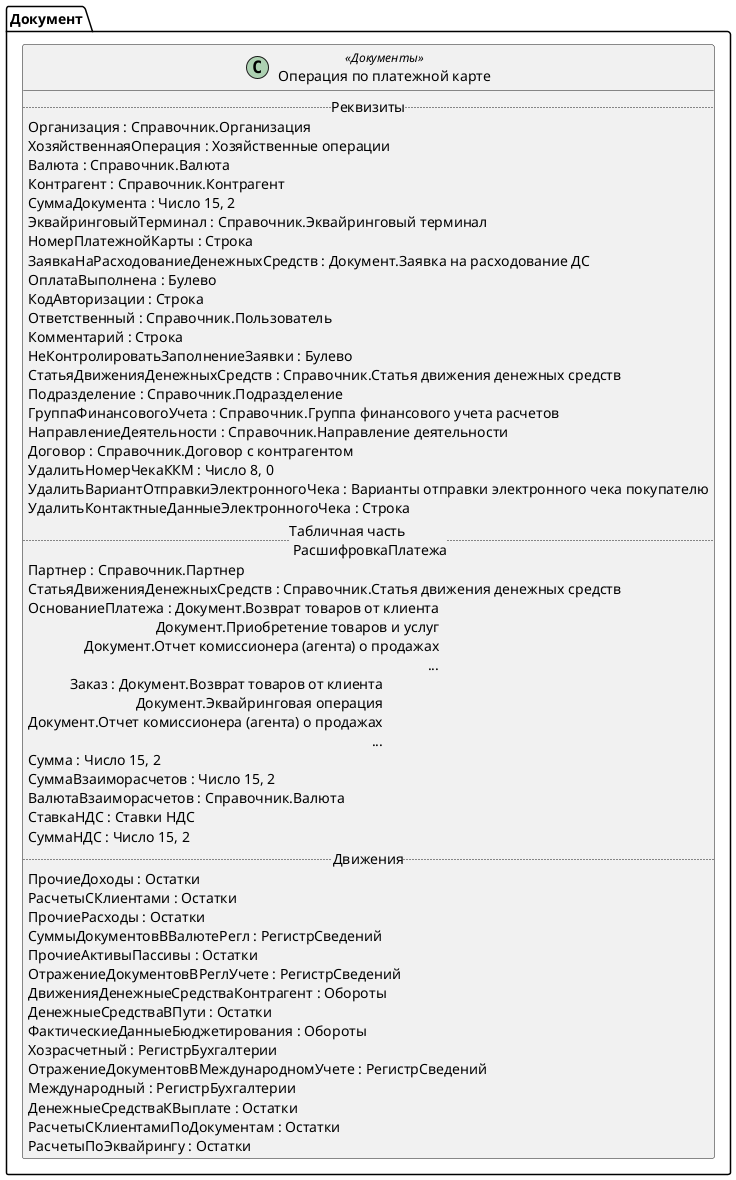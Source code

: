 ﻿@startuml ОперацияПоПлатежнойКарте
'!include templates.wsd
'..\include templates.wsd
class Документ.ОперацияПоПлатежнойКарте as "Операция по платежной карте" <<Документы>>
{
..Реквизиты..
Организация : Справочник.Организация
ХозяйственнаяОперация : Хозяйственные операции
Валюта : Справочник.Валюта
Контрагент : Справочник.Контрагент
СуммаДокумента : Число 15, 2
ЭквайринговыйТерминал : Справочник.Эквайринговый терминал
НомерПлатежнойКарты : Строка
ЗаявкаНаРасходованиеДенежныхСредств : Документ.Заявка на расходование ДС
ОплатаВыполнена : Булево
КодАвторизации : Строка
Ответственный : Справочник.Пользователь
Комментарий : Строка
НеКонтролироватьЗаполнениеЗаявки : Булево
СтатьяДвиженияДенежныхСредств : Справочник.Статья движения денежных средств
Подразделение : Справочник.Подразделение
ГруппаФинансовогоУчета : Справочник.Группа финансового учета расчетов
НаправлениеДеятельности : Справочник.Направление деятельности
Договор : Справочник.Договор с контрагентом
УдалитьНомерЧекаККМ : Число 8, 0
УдалитьВариантОтправкиЭлектронногоЧека : Варианты отправки электронного чека покупателю
УдалитьКонтактныеДанныеЭлектронногоЧека : Строка
..Табличная часть \n РасшифровкаПлатежа..
Партнер : Справочник.Партнер
СтатьяДвиженияДенежныхСредств : Справочник.Статья движения денежных средств
ОснованиеПлатежа : Документ.Возврат товаров от клиента\rДокумент.Приобретение товаров и услуг\rДокумент.Отчет комиссионера (агента) о продажах\r...
Заказ : Документ.Возврат товаров от клиента\rДокумент.Эквайринговая операция\rДокумент.Отчет комиссионера (агента) о продажах\r...
Сумма : Число 15, 2
СуммаВзаиморасчетов : Число 15, 2
ВалютаВзаиморасчетов : Справочник.Валюта
СтавкаНДС : Ставки НДС
СуммаНДС : Число 15, 2
..Движения..
ПрочиеДоходы : Остатки
РасчетыСКлиентами : Остатки
ПрочиеРасходы : Остатки
СуммыДокументовВВалютеРегл : РегистрСведений
ПрочиеАктивыПассивы : Остатки
ОтражениеДокументовВРеглУчете : РегистрСведений
ДвиженияДенежныеСредстваКонтрагент : Обороты
ДенежныеСредстваВПути : Остатки
ФактическиеДанныеБюджетирования : Обороты
Хозрасчетный : РегистрБухгалтерии
ОтражениеДокументовВМеждународномУчете : РегистрСведений
Международный : РегистрБухгалтерии
ДенежныеСредстваКВыплате : Остатки
РасчетыСКлиентамиПоДокументам : Остатки
РасчетыПоЭквайрингу : Остатки
}
@enduml
